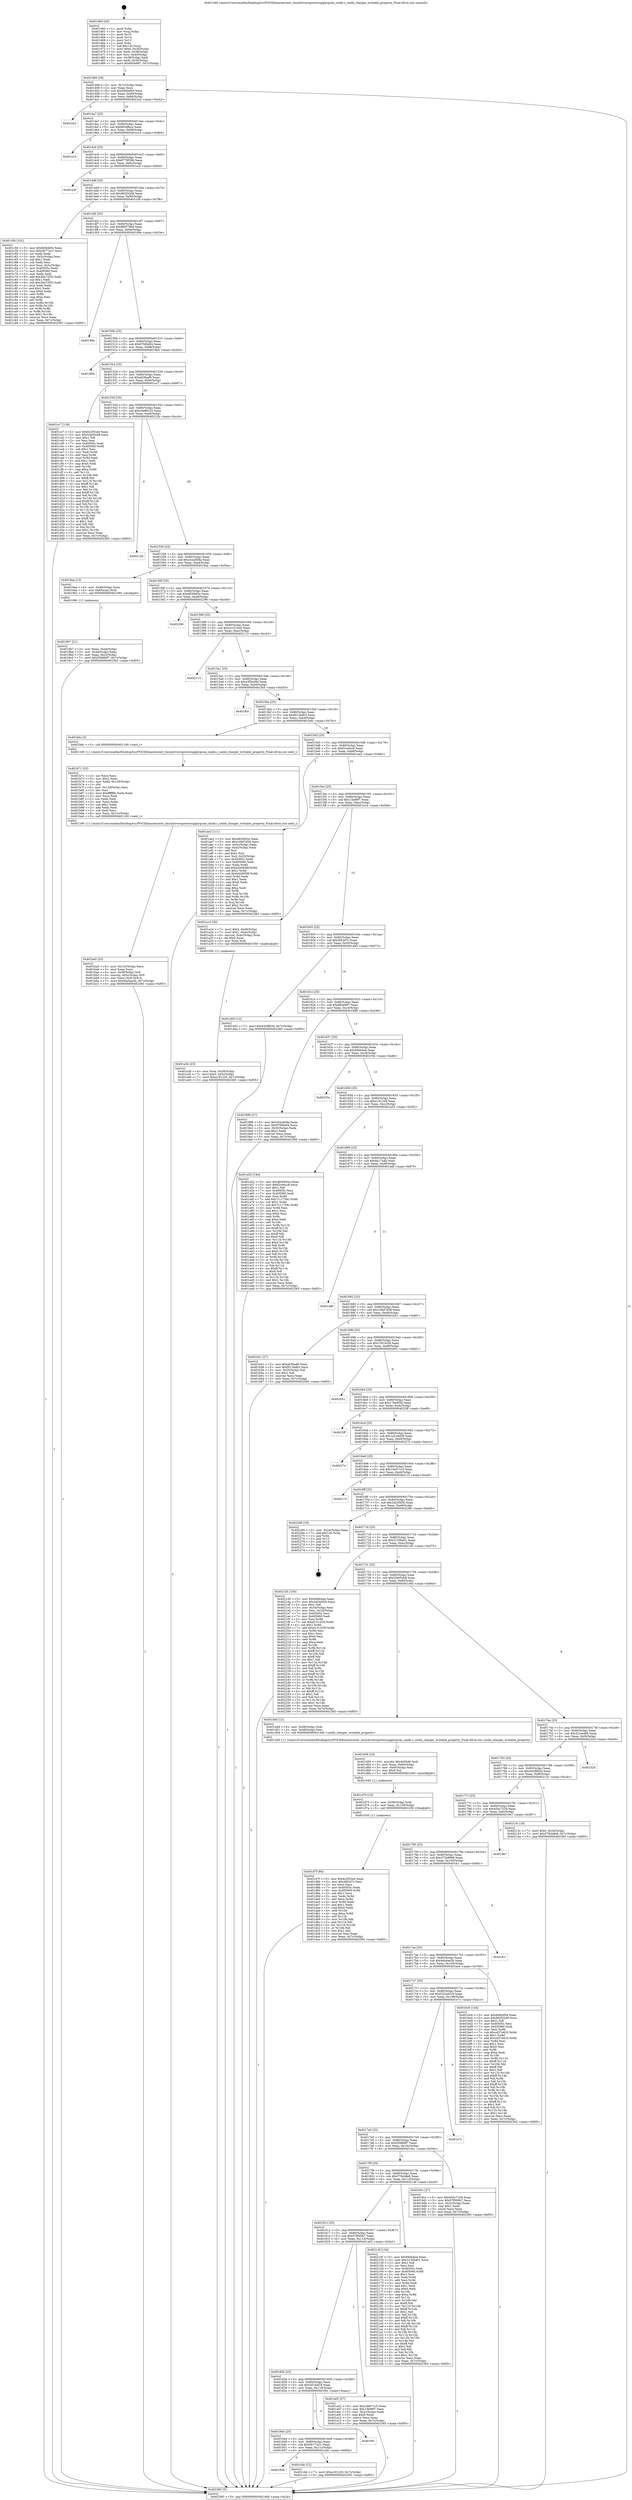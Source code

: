 digraph "0x401460" {
  label = "0x401460 (/mnt/c/Users/mathe/Desktop/tcc/POCII/binaries/extr_linuxdriverspowersupplyqcom_smbb.c_smbb_charger_writable_property_Final-ollvm.out::main(0))"
  labelloc = "t"
  node[shape=record]

  Entry [label="",width=0.3,height=0.3,shape=circle,fillcolor=black,style=filled]
  "0x40148d" [label="{
     0x40148d [26]\l
     | [instrs]\l
     &nbsp;&nbsp;0x40148d \<+3\>: mov -0x7c(%rbp),%eax\l
     &nbsp;&nbsp;0x401490 \<+2\>: mov %eax,%ecx\l
     &nbsp;&nbsp;0x401492 \<+6\>: sub $0x84fd4f04,%ecx\l
     &nbsp;&nbsp;0x401498 \<+3\>: mov %eax,-0x80(%rbp)\l
     &nbsp;&nbsp;0x40149b \<+6\>: mov %ecx,-0x84(%rbp)\l
     &nbsp;&nbsp;0x4014a1 \<+6\>: je 00000000004022a2 \<main+0xe42\>\l
  }"]
  "0x4022a2" [label="{
     0x4022a2\l
  }", style=dashed]
  "0x4014a7" [label="{
     0x4014a7 [25]\l
     | [instrs]\l
     &nbsp;&nbsp;0x4014a7 \<+5\>: jmp 00000000004014ac \<main+0x4c\>\l
     &nbsp;&nbsp;0x4014ac \<+3\>: mov -0x80(%rbp),%eax\l
     &nbsp;&nbsp;0x4014af \<+5\>: sub $0x865dfbca,%eax\l
     &nbsp;&nbsp;0x4014b4 \<+6\>: mov %eax,-0x88(%rbp)\l
     &nbsp;&nbsp;0x4014ba \<+6\>: je 0000000000401e14 \<main+0x9b4\>\l
  }"]
  Exit [label="",width=0.3,height=0.3,shape=circle,fillcolor=black,style=filled,peripheries=2]
  "0x401e14" [label="{
     0x401e14\l
  }", style=dashed]
  "0x4014c0" [label="{
     0x4014c0 [25]\l
     | [instrs]\l
     &nbsp;&nbsp;0x4014c0 \<+5\>: jmp 00000000004014c5 \<main+0x65\>\l
     &nbsp;&nbsp;0x4014c5 \<+3\>: mov -0x80(%rbp),%eax\l
     &nbsp;&nbsp;0x4014c8 \<+5\>: sub $0x8779f36b,%eax\l
     &nbsp;&nbsp;0x4014cd \<+6\>: mov %eax,-0x8c(%rbp)\l
     &nbsp;&nbsp;0x4014d3 \<+6\>: je 0000000000401e2f \<main+0x9cf\>\l
  }"]
  "0x401d7f" [label="{
     0x401d7f [84]\l
     | [instrs]\l
     &nbsp;&nbsp;0x401d7f \<+5\>: mov $0x6c2f53ed,%eax\l
     &nbsp;&nbsp;0x401d84 \<+5\>: mov $0x4f42d7c,%esi\l
     &nbsp;&nbsp;0x401d89 \<+2\>: xor %ecx,%ecx\l
     &nbsp;&nbsp;0x401d8b \<+7\>: mov 0x40505c,%edx\l
     &nbsp;&nbsp;0x401d92 \<+8\>: mov 0x405060,%r8d\l
     &nbsp;&nbsp;0x401d9a \<+3\>: sub $0x1,%ecx\l
     &nbsp;&nbsp;0x401d9d \<+3\>: mov %edx,%r9d\l
     &nbsp;&nbsp;0x401da0 \<+3\>: add %ecx,%r9d\l
     &nbsp;&nbsp;0x401da3 \<+4\>: imul %r9d,%edx\l
     &nbsp;&nbsp;0x401da7 \<+3\>: and $0x1,%edx\l
     &nbsp;&nbsp;0x401daa \<+3\>: cmp $0x0,%edx\l
     &nbsp;&nbsp;0x401dad \<+4\>: sete %r10b\l
     &nbsp;&nbsp;0x401db1 \<+4\>: cmp $0xa,%r8d\l
     &nbsp;&nbsp;0x401db5 \<+4\>: setl %r11b\l
     &nbsp;&nbsp;0x401db9 \<+3\>: mov %r10b,%bl\l
     &nbsp;&nbsp;0x401dbc \<+3\>: and %r11b,%bl\l
     &nbsp;&nbsp;0x401dbf \<+3\>: xor %r11b,%r10b\l
     &nbsp;&nbsp;0x401dc2 \<+3\>: or %r10b,%bl\l
     &nbsp;&nbsp;0x401dc5 \<+3\>: test $0x1,%bl\l
     &nbsp;&nbsp;0x401dc8 \<+3\>: cmovne %esi,%eax\l
     &nbsp;&nbsp;0x401dcb \<+3\>: mov %eax,-0x7c(%rbp)\l
     &nbsp;&nbsp;0x401dce \<+5\>: jmp 0000000000402365 \<main+0xf05\>\l
  }"]
  "0x401e2f" [label="{
     0x401e2f\l
  }", style=dashed]
  "0x4014d9" [label="{
     0x4014d9 [25]\l
     | [instrs]\l
     &nbsp;&nbsp;0x4014d9 \<+5\>: jmp 00000000004014de \<main+0x7e\>\l
     &nbsp;&nbsp;0x4014de \<+3\>: mov -0x80(%rbp),%eax\l
     &nbsp;&nbsp;0x4014e1 \<+5\>: sub $0x962f32d9,%eax\l
     &nbsp;&nbsp;0x4014e6 \<+6\>: mov %eax,-0x90(%rbp)\l
     &nbsp;&nbsp;0x4014ec \<+6\>: je 0000000000401c56 \<main+0x7f6\>\l
  }"]
  "0x401d70" [label="{
     0x401d70 [15]\l
     | [instrs]\l
     &nbsp;&nbsp;0x401d70 \<+4\>: mov -0x58(%rbp),%rdi\l
     &nbsp;&nbsp;0x401d74 \<+6\>: mov %eax,-0x130(%rbp)\l
     &nbsp;&nbsp;0x401d7a \<+5\>: call 0000000000401030 \<free@plt\>\l
     | [calls]\l
     &nbsp;&nbsp;0x401030 \{1\} (unknown)\l
  }"]
  "0x401c56" [label="{
     0x401c56 [101]\l
     | [instrs]\l
     &nbsp;&nbsp;0x401c56 \<+5\>: mov $0x84fd4f04,%eax\l
     &nbsp;&nbsp;0x401c5b \<+5\>: mov $0x5fc77a21,%ecx\l
     &nbsp;&nbsp;0x401c60 \<+2\>: xor %edx,%edx\l
     &nbsp;&nbsp;0x401c62 \<+3\>: mov -0x5c(%rbp),%esi\l
     &nbsp;&nbsp;0x401c65 \<+3\>: sub $0x1,%edx\l
     &nbsp;&nbsp;0x401c68 \<+2\>: sub %edx,%esi\l
     &nbsp;&nbsp;0x401c6a \<+3\>: mov %esi,-0x5c(%rbp)\l
     &nbsp;&nbsp;0x401c6d \<+7\>: mov 0x40505c,%edx\l
     &nbsp;&nbsp;0x401c74 \<+7\>: mov 0x405060,%esi\l
     &nbsp;&nbsp;0x401c7b \<+2\>: mov %edx,%edi\l
     &nbsp;&nbsp;0x401c7d \<+6\>: add $0x30a72f32,%edi\l
     &nbsp;&nbsp;0x401c83 \<+3\>: sub $0x1,%edi\l
     &nbsp;&nbsp;0x401c86 \<+6\>: sub $0x30a72f32,%edi\l
     &nbsp;&nbsp;0x401c8c \<+3\>: imul %edi,%edx\l
     &nbsp;&nbsp;0x401c8f \<+3\>: and $0x1,%edx\l
     &nbsp;&nbsp;0x401c92 \<+3\>: cmp $0x0,%edx\l
     &nbsp;&nbsp;0x401c95 \<+4\>: sete %r8b\l
     &nbsp;&nbsp;0x401c99 \<+3\>: cmp $0xa,%esi\l
     &nbsp;&nbsp;0x401c9c \<+4\>: setl %r9b\l
     &nbsp;&nbsp;0x401ca0 \<+3\>: mov %r8b,%r10b\l
     &nbsp;&nbsp;0x401ca3 \<+3\>: and %r9b,%r10b\l
     &nbsp;&nbsp;0x401ca6 \<+3\>: xor %r9b,%r8b\l
     &nbsp;&nbsp;0x401ca9 \<+3\>: or %r8b,%r10b\l
     &nbsp;&nbsp;0x401cac \<+4\>: test $0x1,%r10b\l
     &nbsp;&nbsp;0x401cb0 \<+3\>: cmovne %ecx,%eax\l
     &nbsp;&nbsp;0x401cb3 \<+3\>: mov %eax,-0x7c(%rbp)\l
     &nbsp;&nbsp;0x401cb6 \<+5\>: jmp 0000000000402365 \<main+0xf05\>\l
  }"]
  "0x4014f2" [label="{
     0x4014f2 [25]\l
     | [instrs]\l
     &nbsp;&nbsp;0x4014f2 \<+5\>: jmp 00000000004014f7 \<main+0x97\>\l
     &nbsp;&nbsp;0x4014f7 \<+3\>: mov -0x80(%rbp),%eax\l
     &nbsp;&nbsp;0x4014fa \<+5\>: sub $0x96f3796d,%eax\l
     &nbsp;&nbsp;0x4014ff \<+6\>: mov %eax,-0x94(%rbp)\l
     &nbsp;&nbsp;0x401505 \<+6\>: je 000000000040199e \<main+0x53e\>\l
  }"]
  "0x401d59" [label="{
     0x401d59 [23]\l
     | [instrs]\l
     &nbsp;&nbsp;0x401d59 \<+10\>: movabs $0x4030d6,%rdi\l
     &nbsp;&nbsp;0x401d63 \<+3\>: mov %eax,-0x60(%rbp)\l
     &nbsp;&nbsp;0x401d66 \<+3\>: mov -0x60(%rbp),%esi\l
     &nbsp;&nbsp;0x401d69 \<+2\>: mov $0x0,%al\l
     &nbsp;&nbsp;0x401d6b \<+5\>: call 0000000000401040 \<printf@plt\>\l
     | [calls]\l
     &nbsp;&nbsp;0x401040 \{1\} (unknown)\l
  }"]
  "0x40199e" [label="{
     0x40199e\l
  }", style=dashed]
  "0x40150b" [label="{
     0x40150b [25]\l
     | [instrs]\l
     &nbsp;&nbsp;0x40150b \<+5\>: jmp 0000000000401510 \<main+0xb0\>\l
     &nbsp;&nbsp;0x401510 \<+3\>: mov -0x80(%rbp),%eax\l
     &nbsp;&nbsp;0x401513 \<+5\>: sub $0x97fd6d04,%eax\l
     &nbsp;&nbsp;0x401518 \<+6\>: mov %eax,-0x98(%rbp)\l
     &nbsp;&nbsp;0x40151e \<+6\>: je 00000000004018b4 \<main+0x454\>\l
  }"]
  "0x40185d" [label="{
     0x40185d\l
  }", style=dashed]
  "0x4018b4" [label="{
     0x4018b4\l
  }", style=dashed]
  "0x401524" [label="{
     0x401524 [25]\l
     | [instrs]\l
     &nbsp;&nbsp;0x401524 \<+5\>: jmp 0000000000401529 \<main+0xc9\>\l
     &nbsp;&nbsp;0x401529 \<+3\>: mov -0x80(%rbp),%eax\l
     &nbsp;&nbsp;0x40152c \<+5\>: sub $0xa63faaf9,%eax\l
     &nbsp;&nbsp;0x401531 \<+6\>: mov %eax,-0x9c(%rbp)\l
     &nbsp;&nbsp;0x401537 \<+6\>: je 0000000000401cc7 \<main+0x867\>\l
  }"]
  "0x401cbb" [label="{
     0x401cbb [12]\l
     | [instrs]\l
     &nbsp;&nbsp;0x401cbb \<+7\>: movl $0xa191229,-0x7c(%rbp)\l
     &nbsp;&nbsp;0x401cc2 \<+5\>: jmp 0000000000402365 \<main+0xf05\>\l
  }"]
  "0x401cc7" [label="{
     0x401cc7 [134]\l
     | [instrs]\l
     &nbsp;&nbsp;0x401cc7 \<+5\>: mov $0x6c2f53ed,%eax\l
     &nbsp;&nbsp;0x401ccc \<+5\>: mov $0x33e05cb8,%ecx\l
     &nbsp;&nbsp;0x401cd1 \<+2\>: mov $0x1,%dl\l
     &nbsp;&nbsp;0x401cd3 \<+2\>: xor %esi,%esi\l
     &nbsp;&nbsp;0x401cd5 \<+7\>: mov 0x40505c,%edi\l
     &nbsp;&nbsp;0x401cdc \<+8\>: mov 0x405060,%r8d\l
     &nbsp;&nbsp;0x401ce4 \<+3\>: sub $0x1,%esi\l
     &nbsp;&nbsp;0x401ce7 \<+3\>: mov %edi,%r9d\l
     &nbsp;&nbsp;0x401cea \<+3\>: add %esi,%r9d\l
     &nbsp;&nbsp;0x401ced \<+4\>: imul %r9d,%edi\l
     &nbsp;&nbsp;0x401cf1 \<+3\>: and $0x1,%edi\l
     &nbsp;&nbsp;0x401cf4 \<+3\>: cmp $0x0,%edi\l
     &nbsp;&nbsp;0x401cf7 \<+4\>: sete %r10b\l
     &nbsp;&nbsp;0x401cfb \<+4\>: cmp $0xa,%r8d\l
     &nbsp;&nbsp;0x401cff \<+4\>: setl %r11b\l
     &nbsp;&nbsp;0x401d03 \<+3\>: mov %r10b,%bl\l
     &nbsp;&nbsp;0x401d06 \<+3\>: xor $0xff,%bl\l
     &nbsp;&nbsp;0x401d09 \<+3\>: mov %r11b,%r14b\l
     &nbsp;&nbsp;0x401d0c \<+4\>: xor $0xff,%r14b\l
     &nbsp;&nbsp;0x401d10 \<+3\>: xor $0x1,%dl\l
     &nbsp;&nbsp;0x401d13 \<+3\>: mov %bl,%r15b\l
     &nbsp;&nbsp;0x401d16 \<+4\>: and $0xff,%r15b\l
     &nbsp;&nbsp;0x401d1a \<+3\>: and %dl,%r10b\l
     &nbsp;&nbsp;0x401d1d \<+3\>: mov %r14b,%r12b\l
     &nbsp;&nbsp;0x401d20 \<+4\>: and $0xff,%r12b\l
     &nbsp;&nbsp;0x401d24 \<+3\>: and %dl,%r11b\l
     &nbsp;&nbsp;0x401d27 \<+3\>: or %r10b,%r15b\l
     &nbsp;&nbsp;0x401d2a \<+3\>: or %r11b,%r12b\l
     &nbsp;&nbsp;0x401d2d \<+3\>: xor %r12b,%r15b\l
     &nbsp;&nbsp;0x401d30 \<+3\>: or %r14b,%bl\l
     &nbsp;&nbsp;0x401d33 \<+3\>: xor $0xff,%bl\l
     &nbsp;&nbsp;0x401d36 \<+3\>: or $0x1,%dl\l
     &nbsp;&nbsp;0x401d39 \<+2\>: and %dl,%bl\l
     &nbsp;&nbsp;0x401d3b \<+3\>: or %bl,%r15b\l
     &nbsp;&nbsp;0x401d3e \<+4\>: test $0x1,%r15b\l
     &nbsp;&nbsp;0x401d42 \<+3\>: cmovne %ecx,%eax\l
     &nbsp;&nbsp;0x401d45 \<+3\>: mov %eax,-0x7c(%rbp)\l
     &nbsp;&nbsp;0x401d48 \<+5\>: jmp 0000000000402365 \<main+0xf05\>\l
  }"]
  "0x40153d" [label="{
     0x40153d [25]\l
     | [instrs]\l
     &nbsp;&nbsp;0x40153d \<+5\>: jmp 0000000000401542 \<main+0xe2\>\l
     &nbsp;&nbsp;0x401542 \<+3\>: mov -0x80(%rbp),%eax\l
     &nbsp;&nbsp;0x401545 \<+5\>: sub $0xc0a89c25,%eax\l
     &nbsp;&nbsp;0x40154a \<+6\>: mov %eax,-0xa0(%rbp)\l
     &nbsp;&nbsp;0x401550 \<+6\>: je 000000000040212b \<main+0xccb\>\l
  }"]
  "0x401844" [label="{
     0x401844 [25]\l
     | [instrs]\l
     &nbsp;&nbsp;0x401844 \<+5\>: jmp 0000000000401849 \<main+0x3e9\>\l
     &nbsp;&nbsp;0x401849 \<+3\>: mov -0x80(%rbp),%eax\l
     &nbsp;&nbsp;0x40184c \<+5\>: sub $0x5fc77a21,%eax\l
     &nbsp;&nbsp;0x401851 \<+6\>: mov %eax,-0x11c(%rbp)\l
     &nbsp;&nbsp;0x401857 \<+6\>: je 0000000000401cbb \<main+0x85b\>\l
  }"]
  "0x40212b" [label="{
     0x40212b\l
  }", style=dashed]
  "0x401556" [label="{
     0x401556 [25]\l
     | [instrs]\l
     &nbsp;&nbsp;0x401556 \<+5\>: jmp 000000000040155b \<main+0xfb\>\l
     &nbsp;&nbsp;0x40155b \<+3\>: mov -0x80(%rbp),%eax\l
     &nbsp;&nbsp;0x40155e \<+5\>: sub $0xc62a858a,%eax\l
     &nbsp;&nbsp;0x401563 \<+6\>: mov %eax,-0xa4(%rbp)\l
     &nbsp;&nbsp;0x401569 \<+6\>: je 00000000004019aa \<main+0x54a\>\l
  }"]
  "0x401f0c" [label="{
     0x401f0c\l
  }", style=dashed]
  "0x4019aa" [label="{
     0x4019aa [13]\l
     | [instrs]\l
     &nbsp;&nbsp;0x4019aa \<+4\>: mov -0x40(%rbp),%rax\l
     &nbsp;&nbsp;0x4019ae \<+4\>: mov 0x8(%rax),%rdi\l
     &nbsp;&nbsp;0x4019b2 \<+5\>: call 0000000000401060 \<atoi@plt\>\l
     | [calls]\l
     &nbsp;&nbsp;0x401060 \{1\} (unknown)\l
  }"]
  "0x40156f" [label="{
     0x40156f [25]\l
     | [instrs]\l
     &nbsp;&nbsp;0x40156f \<+5\>: jmp 0000000000401574 \<main+0x114\>\l
     &nbsp;&nbsp;0x401574 \<+3\>: mov -0x80(%rbp),%eax\l
     &nbsp;&nbsp;0x401577 \<+5\>: sub $0xd83f492e,%eax\l
     &nbsp;&nbsp;0x40157c \<+6\>: mov %eax,-0xa8(%rbp)\l
     &nbsp;&nbsp;0x401582 \<+6\>: je 0000000000402296 \<main+0xe36\>\l
  }"]
  "0x401ba5" [label="{
     0x401ba5 [33]\l
     | [instrs]\l
     &nbsp;&nbsp;0x401ba5 \<+6\>: mov -0x12c(%rbp),%ecx\l
     &nbsp;&nbsp;0x401bab \<+3\>: imul %eax,%ecx\l
     &nbsp;&nbsp;0x401bae \<+4\>: mov -0x58(%rbp),%r8\l
     &nbsp;&nbsp;0x401bb2 \<+4\>: movslq -0x5c(%rbp),%r9\l
     &nbsp;&nbsp;0x401bb6 \<+4\>: mov %ecx,(%r8,%r9,4)\l
     &nbsp;&nbsp;0x401bba \<+7\>: movl $0x4da4ae3b,-0x7c(%rbp)\l
     &nbsp;&nbsp;0x401bc1 \<+5\>: jmp 0000000000402365 \<main+0xf05\>\l
  }"]
  "0x402296" [label="{
     0x402296\l
  }", style=dashed]
  "0x401588" [label="{
     0x401588 [25]\l
     | [instrs]\l
     &nbsp;&nbsp;0x401588 \<+5\>: jmp 000000000040158d \<main+0x12d\>\l
     &nbsp;&nbsp;0x40158d \<+3\>: mov -0x80(%rbp),%eax\l
     &nbsp;&nbsp;0x401590 \<+5\>: sub $0xe1c315e4,%eax\l
     &nbsp;&nbsp;0x401595 \<+6\>: mov %eax,-0xac(%rbp)\l
     &nbsp;&nbsp;0x40159b \<+6\>: je 0000000000402113 \<main+0xcb3\>\l
  }"]
  "0x401b71" [label="{
     0x401b71 [52]\l
     | [instrs]\l
     &nbsp;&nbsp;0x401b71 \<+2\>: xor %ecx,%ecx\l
     &nbsp;&nbsp;0x401b73 \<+5\>: mov $0x2,%edx\l
     &nbsp;&nbsp;0x401b78 \<+6\>: mov %edx,-0x128(%rbp)\l
     &nbsp;&nbsp;0x401b7e \<+1\>: cltd\l
     &nbsp;&nbsp;0x401b7f \<+6\>: mov -0x128(%rbp),%esi\l
     &nbsp;&nbsp;0x401b85 \<+2\>: idiv %esi\l
     &nbsp;&nbsp;0x401b87 \<+6\>: imul $0xfffffffe,%edx,%edx\l
     &nbsp;&nbsp;0x401b8d \<+2\>: mov %ecx,%edi\l
     &nbsp;&nbsp;0x401b8f \<+2\>: sub %edx,%edi\l
     &nbsp;&nbsp;0x401b91 \<+2\>: mov %ecx,%edx\l
     &nbsp;&nbsp;0x401b93 \<+3\>: sub $0x1,%edx\l
     &nbsp;&nbsp;0x401b96 \<+2\>: add %edx,%edi\l
     &nbsp;&nbsp;0x401b98 \<+2\>: sub %edi,%ecx\l
     &nbsp;&nbsp;0x401b9a \<+6\>: mov %ecx,-0x12c(%rbp)\l
     &nbsp;&nbsp;0x401ba0 \<+5\>: call 0000000000401160 \<next_i\>\l
     | [calls]\l
     &nbsp;&nbsp;0x401160 \{1\} (/mnt/c/Users/mathe/Desktop/tcc/POCII/binaries/extr_linuxdriverspowersupplyqcom_smbb.c_smbb_charger_writable_property_Final-ollvm.out::next_i)\l
  }"]
  "0x402113" [label="{
     0x402113\l
  }", style=dashed]
  "0x4015a1" [label="{
     0x4015a1 [25]\l
     | [instrs]\l
     &nbsp;&nbsp;0x4015a1 \<+5\>: jmp 00000000004015a6 \<main+0x146\>\l
     &nbsp;&nbsp;0x4015a6 \<+3\>: mov -0x80(%rbp),%eax\l
     &nbsp;&nbsp;0x4015a9 \<+5\>: sub $0xe3f3a28d,%eax\l
     &nbsp;&nbsp;0x4015ae \<+6\>: mov %eax,-0xb0(%rbp)\l
     &nbsp;&nbsp;0x4015b4 \<+6\>: je 0000000000401fb5 \<main+0xb55\>\l
  }"]
  "0x401a3b" [label="{
     0x401a3b [23]\l
     | [instrs]\l
     &nbsp;&nbsp;0x401a3b \<+4\>: mov %rax,-0x58(%rbp)\l
     &nbsp;&nbsp;0x401a3f \<+7\>: movl $0x0,-0x5c(%rbp)\l
     &nbsp;&nbsp;0x401a46 \<+7\>: movl $0xa191229,-0x7c(%rbp)\l
     &nbsp;&nbsp;0x401a4d \<+5\>: jmp 0000000000402365 \<main+0xf05\>\l
  }"]
  "0x401fb5" [label="{
     0x401fb5\l
  }", style=dashed]
  "0x4015ba" [label="{
     0x4015ba [25]\l
     | [instrs]\l
     &nbsp;&nbsp;0x4015ba \<+5\>: jmp 00000000004015bf \<main+0x15f\>\l
     &nbsp;&nbsp;0x4015bf \<+3\>: mov -0x80(%rbp),%eax\l
     &nbsp;&nbsp;0x4015c2 \<+5\>: sub $0xf013edb3,%eax\l
     &nbsp;&nbsp;0x4015c7 \<+6\>: mov %eax,-0xb4(%rbp)\l
     &nbsp;&nbsp;0x4015cd \<+6\>: je 0000000000401b6c \<main+0x70c\>\l
  }"]
  "0x40182b" [label="{
     0x40182b [25]\l
     | [instrs]\l
     &nbsp;&nbsp;0x40182b \<+5\>: jmp 0000000000401830 \<main+0x3d0\>\l
     &nbsp;&nbsp;0x401830 \<+3\>: mov -0x80(%rbp),%eax\l
     &nbsp;&nbsp;0x401833 \<+5\>: sub $0x5d7daf18,%eax\l
     &nbsp;&nbsp;0x401838 \<+6\>: mov %eax,-0x118(%rbp)\l
     &nbsp;&nbsp;0x40183e \<+6\>: je 0000000000401f0c \<main+0xaac\>\l
  }"]
  "0x401b6c" [label="{
     0x401b6c [5]\l
     | [instrs]\l
     &nbsp;&nbsp;0x401b6c \<+5\>: call 0000000000401160 \<next_i\>\l
     | [calls]\l
     &nbsp;&nbsp;0x401160 \{1\} (/mnt/c/Users/mathe/Desktop/tcc/POCII/binaries/extr_linuxdriverspowersupplyqcom_smbb.c_smbb_charger_writable_property_Final-ollvm.out::next_i)\l
  }"]
  "0x4015d3" [label="{
     0x4015d3 [25]\l
     | [instrs]\l
     &nbsp;&nbsp;0x4015d3 \<+5\>: jmp 00000000004015d8 \<main+0x178\>\l
     &nbsp;&nbsp;0x4015d8 \<+3\>: mov -0x80(%rbp),%eax\l
     &nbsp;&nbsp;0x4015db \<+5\>: sub $0xf2ce6cc8,%eax\l
     &nbsp;&nbsp;0x4015e0 \<+6\>: mov %eax,-0xb8(%rbp)\l
     &nbsp;&nbsp;0x4015e6 \<+6\>: je 0000000000401ae2 \<main+0x682\>\l
  }"]
  "0x401a02" [label="{
     0x401a02 [27]\l
     | [instrs]\l
     &nbsp;&nbsp;0x401a02 \<+5\>: mov $0x1de071c5,%eax\l
     &nbsp;&nbsp;0x401a07 \<+5\>: mov $0x13b89f7,%ecx\l
     &nbsp;&nbsp;0x401a0c \<+3\>: mov -0x2c(%rbp),%edx\l
     &nbsp;&nbsp;0x401a0f \<+3\>: cmp $0x0,%edx\l
     &nbsp;&nbsp;0x401a12 \<+3\>: cmove %ecx,%eax\l
     &nbsp;&nbsp;0x401a15 \<+3\>: mov %eax,-0x7c(%rbp)\l
     &nbsp;&nbsp;0x401a18 \<+5\>: jmp 0000000000402365 \<main+0xf05\>\l
  }"]
  "0x401ae2" [label="{
     0x401ae2 [111]\l
     | [instrs]\l
     &nbsp;&nbsp;0x401ae2 \<+5\>: mov $0xd83f492e,%eax\l
     &nbsp;&nbsp;0x401ae7 \<+5\>: mov $0x108d7d58,%ecx\l
     &nbsp;&nbsp;0x401aec \<+3\>: mov -0x5c(%rbp),%edx\l
     &nbsp;&nbsp;0x401aef \<+3\>: cmp -0x4c(%rbp),%edx\l
     &nbsp;&nbsp;0x401af2 \<+4\>: setl %sil\l
     &nbsp;&nbsp;0x401af6 \<+4\>: and $0x1,%sil\l
     &nbsp;&nbsp;0x401afa \<+4\>: mov %sil,-0x25(%rbp)\l
     &nbsp;&nbsp;0x401afe \<+7\>: mov 0x40505c,%edx\l
     &nbsp;&nbsp;0x401b05 \<+7\>: mov 0x405060,%edi\l
     &nbsp;&nbsp;0x401b0c \<+3\>: mov %edx,%r8d\l
     &nbsp;&nbsp;0x401b0f \<+7\>: add $0xb426858f,%r8d\l
     &nbsp;&nbsp;0x401b16 \<+4\>: sub $0x1,%r8d\l
     &nbsp;&nbsp;0x401b1a \<+7\>: sub $0xb426858f,%r8d\l
     &nbsp;&nbsp;0x401b21 \<+4\>: imul %r8d,%edx\l
     &nbsp;&nbsp;0x401b25 \<+3\>: and $0x1,%edx\l
     &nbsp;&nbsp;0x401b28 \<+3\>: cmp $0x0,%edx\l
     &nbsp;&nbsp;0x401b2b \<+4\>: sete %sil\l
     &nbsp;&nbsp;0x401b2f \<+3\>: cmp $0xa,%edi\l
     &nbsp;&nbsp;0x401b32 \<+4\>: setl %r9b\l
     &nbsp;&nbsp;0x401b36 \<+3\>: mov %sil,%r10b\l
     &nbsp;&nbsp;0x401b39 \<+3\>: and %r9b,%r10b\l
     &nbsp;&nbsp;0x401b3c \<+3\>: xor %r9b,%sil\l
     &nbsp;&nbsp;0x401b3f \<+3\>: or %sil,%r10b\l
     &nbsp;&nbsp;0x401b42 \<+4\>: test $0x1,%r10b\l
     &nbsp;&nbsp;0x401b46 \<+3\>: cmovne %ecx,%eax\l
     &nbsp;&nbsp;0x401b49 \<+3\>: mov %eax,-0x7c(%rbp)\l
     &nbsp;&nbsp;0x401b4c \<+5\>: jmp 0000000000402365 \<main+0xf05\>\l
  }"]
  "0x4015ec" [label="{
     0x4015ec [25]\l
     | [instrs]\l
     &nbsp;&nbsp;0x4015ec \<+5\>: jmp 00000000004015f1 \<main+0x191\>\l
     &nbsp;&nbsp;0x4015f1 \<+3\>: mov -0x80(%rbp),%eax\l
     &nbsp;&nbsp;0x4015f4 \<+5\>: sub $0x13b89f7,%eax\l
     &nbsp;&nbsp;0x4015f9 \<+6\>: mov %eax,-0xbc(%rbp)\l
     &nbsp;&nbsp;0x4015ff \<+6\>: je 0000000000401a1d \<main+0x5bd\>\l
  }"]
  "0x401812" [label="{
     0x401812 [25]\l
     | [instrs]\l
     &nbsp;&nbsp;0x401812 \<+5\>: jmp 0000000000401817 \<main+0x3b7\>\l
     &nbsp;&nbsp;0x401817 \<+3\>: mov -0x80(%rbp),%eax\l
     &nbsp;&nbsp;0x40181a \<+5\>: sub $0x57f000b7,%eax\l
     &nbsp;&nbsp;0x40181f \<+6\>: mov %eax,-0x114(%rbp)\l
     &nbsp;&nbsp;0x401825 \<+6\>: je 0000000000401a02 \<main+0x5a2\>\l
  }"]
  "0x401a1d" [label="{
     0x401a1d [30]\l
     | [instrs]\l
     &nbsp;&nbsp;0x401a1d \<+7\>: movl $0x0,-0x48(%rbp)\l
     &nbsp;&nbsp;0x401a24 \<+7\>: movl $0x1,-0x4c(%rbp)\l
     &nbsp;&nbsp;0x401a2b \<+4\>: movslq -0x4c(%rbp),%rax\l
     &nbsp;&nbsp;0x401a2f \<+4\>: shl $0x2,%rax\l
     &nbsp;&nbsp;0x401a33 \<+3\>: mov %rax,%rdi\l
     &nbsp;&nbsp;0x401a36 \<+5\>: call 0000000000401050 \<malloc@plt\>\l
     | [calls]\l
     &nbsp;&nbsp;0x401050 \{1\} (unknown)\l
  }"]
  "0x401605" [label="{
     0x401605 [25]\l
     | [instrs]\l
     &nbsp;&nbsp;0x401605 \<+5\>: jmp 000000000040160a \<main+0x1aa\>\l
     &nbsp;&nbsp;0x40160a \<+3\>: mov -0x80(%rbp),%eax\l
     &nbsp;&nbsp;0x40160d \<+5\>: sub $0x4f42d7c,%eax\l
     &nbsp;&nbsp;0x401612 \<+6\>: mov %eax,-0xc0(%rbp)\l
     &nbsp;&nbsp;0x401618 \<+6\>: je 0000000000401dd3 \<main+0x973\>\l
  }"]
  "0x40214f" [label="{
     0x40214f [134]\l
     | [instrs]\l
     &nbsp;&nbsp;0x40214f \<+5\>: mov $0x94bb4a4,%eax\l
     &nbsp;&nbsp;0x402154 \<+5\>: mov $0x31306a01,%ecx\l
     &nbsp;&nbsp;0x402159 \<+2\>: mov $0x1,%dl\l
     &nbsp;&nbsp;0x40215b \<+2\>: xor %esi,%esi\l
     &nbsp;&nbsp;0x40215d \<+7\>: mov 0x40505c,%edi\l
     &nbsp;&nbsp;0x402164 \<+8\>: mov 0x405060,%r8d\l
     &nbsp;&nbsp;0x40216c \<+3\>: sub $0x1,%esi\l
     &nbsp;&nbsp;0x40216f \<+3\>: mov %edi,%r9d\l
     &nbsp;&nbsp;0x402172 \<+3\>: add %esi,%r9d\l
     &nbsp;&nbsp;0x402175 \<+4\>: imul %r9d,%edi\l
     &nbsp;&nbsp;0x402179 \<+3\>: and $0x1,%edi\l
     &nbsp;&nbsp;0x40217c \<+3\>: cmp $0x0,%edi\l
     &nbsp;&nbsp;0x40217f \<+4\>: sete %r10b\l
     &nbsp;&nbsp;0x402183 \<+4\>: cmp $0xa,%r8d\l
     &nbsp;&nbsp;0x402187 \<+4\>: setl %r11b\l
     &nbsp;&nbsp;0x40218b \<+3\>: mov %r10b,%bl\l
     &nbsp;&nbsp;0x40218e \<+3\>: xor $0xff,%bl\l
     &nbsp;&nbsp;0x402191 \<+3\>: mov %r11b,%r14b\l
     &nbsp;&nbsp;0x402194 \<+4\>: xor $0xff,%r14b\l
     &nbsp;&nbsp;0x402198 \<+3\>: xor $0x1,%dl\l
     &nbsp;&nbsp;0x40219b \<+3\>: mov %bl,%r15b\l
     &nbsp;&nbsp;0x40219e \<+4\>: and $0xff,%r15b\l
     &nbsp;&nbsp;0x4021a2 \<+3\>: and %dl,%r10b\l
     &nbsp;&nbsp;0x4021a5 \<+3\>: mov %r14b,%r12b\l
     &nbsp;&nbsp;0x4021a8 \<+4\>: and $0xff,%r12b\l
     &nbsp;&nbsp;0x4021ac \<+3\>: and %dl,%r11b\l
     &nbsp;&nbsp;0x4021af \<+3\>: or %r10b,%r15b\l
     &nbsp;&nbsp;0x4021b2 \<+3\>: or %r11b,%r12b\l
     &nbsp;&nbsp;0x4021b5 \<+3\>: xor %r12b,%r15b\l
     &nbsp;&nbsp;0x4021b8 \<+3\>: or %r14b,%bl\l
     &nbsp;&nbsp;0x4021bb \<+3\>: xor $0xff,%bl\l
     &nbsp;&nbsp;0x4021be \<+3\>: or $0x1,%dl\l
     &nbsp;&nbsp;0x4021c1 \<+2\>: and %dl,%bl\l
     &nbsp;&nbsp;0x4021c3 \<+3\>: or %bl,%r15b\l
     &nbsp;&nbsp;0x4021c6 \<+4\>: test $0x1,%r15b\l
     &nbsp;&nbsp;0x4021ca \<+3\>: cmovne %ecx,%eax\l
     &nbsp;&nbsp;0x4021cd \<+3\>: mov %eax,-0x7c(%rbp)\l
     &nbsp;&nbsp;0x4021d0 \<+5\>: jmp 0000000000402365 \<main+0xf05\>\l
  }"]
  "0x401dd3" [label="{
     0x401dd3 [12]\l
     | [instrs]\l
     &nbsp;&nbsp;0x401dd3 \<+7\>: movl $0x442f863d,-0x7c(%rbp)\l
     &nbsp;&nbsp;0x401dda \<+5\>: jmp 0000000000402365 \<main+0xf05\>\l
  }"]
  "0x40161e" [label="{
     0x40161e [25]\l
     | [instrs]\l
     &nbsp;&nbsp;0x40161e \<+5\>: jmp 0000000000401623 \<main+0x1c3\>\l
     &nbsp;&nbsp;0x401623 \<+3\>: mov -0x80(%rbp),%eax\l
     &nbsp;&nbsp;0x401626 \<+5\>: sub $0x683e897,%eax\l
     &nbsp;&nbsp;0x40162b \<+6\>: mov %eax,-0xc4(%rbp)\l
     &nbsp;&nbsp;0x401631 \<+6\>: je 0000000000401899 \<main+0x439\>\l
  }"]
  "0x4017f9" [label="{
     0x4017f9 [25]\l
     | [instrs]\l
     &nbsp;&nbsp;0x4017f9 \<+5\>: jmp 00000000004017fe \<main+0x39e\>\l
     &nbsp;&nbsp;0x4017fe \<+3\>: mov -0x80(%rbp),%eax\l
     &nbsp;&nbsp;0x401801 \<+5\>: sub $0x579cb8e8,%eax\l
     &nbsp;&nbsp;0x401806 \<+6\>: mov %eax,-0x110(%rbp)\l
     &nbsp;&nbsp;0x40180c \<+6\>: je 000000000040214f \<main+0xcef\>\l
  }"]
  "0x401899" [label="{
     0x401899 [27]\l
     | [instrs]\l
     &nbsp;&nbsp;0x401899 \<+5\>: mov $0xc62a858a,%eax\l
     &nbsp;&nbsp;0x40189e \<+5\>: mov $0x97fd6d04,%ecx\l
     &nbsp;&nbsp;0x4018a3 \<+3\>: mov -0x30(%rbp),%edx\l
     &nbsp;&nbsp;0x4018a6 \<+3\>: cmp $0x2,%edx\l
     &nbsp;&nbsp;0x4018a9 \<+3\>: cmovne %ecx,%eax\l
     &nbsp;&nbsp;0x4018ac \<+3\>: mov %eax,-0x7c(%rbp)\l
     &nbsp;&nbsp;0x4018af \<+5\>: jmp 0000000000402365 \<main+0xf05\>\l
  }"]
  "0x401637" [label="{
     0x401637 [25]\l
     | [instrs]\l
     &nbsp;&nbsp;0x401637 \<+5\>: jmp 000000000040163c \<main+0x1dc\>\l
     &nbsp;&nbsp;0x40163c \<+3\>: mov -0x80(%rbp),%eax\l
     &nbsp;&nbsp;0x40163f \<+5\>: sub $0x94bb4a4,%eax\l
     &nbsp;&nbsp;0x401644 \<+6\>: mov %eax,-0xc8(%rbp)\l
     &nbsp;&nbsp;0x40164a \<+6\>: je 000000000040235e \<main+0xefe\>\l
  }"]
  "0x402365" [label="{
     0x402365 [5]\l
     | [instrs]\l
     &nbsp;&nbsp;0x402365 \<+5\>: jmp 000000000040148d \<main+0x2d\>\l
  }"]
  "0x401460" [label="{
     0x401460 [45]\l
     | [instrs]\l
     &nbsp;&nbsp;0x401460 \<+1\>: push %rbp\l
     &nbsp;&nbsp;0x401461 \<+3\>: mov %rsp,%rbp\l
     &nbsp;&nbsp;0x401464 \<+2\>: push %r15\l
     &nbsp;&nbsp;0x401466 \<+2\>: push %r14\l
     &nbsp;&nbsp;0x401468 \<+2\>: push %r12\l
     &nbsp;&nbsp;0x40146a \<+1\>: push %rbx\l
     &nbsp;&nbsp;0x40146b \<+7\>: sub $0x120,%rsp\l
     &nbsp;&nbsp;0x401472 \<+7\>: movl $0x0,-0x34(%rbp)\l
     &nbsp;&nbsp;0x401479 \<+3\>: mov %edi,-0x38(%rbp)\l
     &nbsp;&nbsp;0x40147c \<+4\>: mov %rsi,-0x40(%rbp)\l
     &nbsp;&nbsp;0x401480 \<+3\>: mov -0x38(%rbp),%edi\l
     &nbsp;&nbsp;0x401483 \<+3\>: mov %edi,-0x30(%rbp)\l
     &nbsp;&nbsp;0x401486 \<+7\>: movl $0x683e897,-0x7c(%rbp)\l
  }"]
  "0x4019b7" [label="{
     0x4019b7 [21]\l
     | [instrs]\l
     &nbsp;&nbsp;0x4019b7 \<+3\>: mov %eax,-0x44(%rbp)\l
     &nbsp;&nbsp;0x4019ba \<+3\>: mov -0x44(%rbp),%eax\l
     &nbsp;&nbsp;0x4019bd \<+3\>: mov %eax,-0x2c(%rbp)\l
     &nbsp;&nbsp;0x4019c0 \<+7\>: movl $0x5566fdf7,-0x7c(%rbp)\l
     &nbsp;&nbsp;0x4019c7 \<+5\>: jmp 0000000000402365 \<main+0xf05\>\l
  }"]
  "0x4019cc" [label="{
     0x4019cc [27]\l
     | [instrs]\l
     &nbsp;&nbsp;0x4019cc \<+5\>: mov $0x450c7229,%eax\l
     &nbsp;&nbsp;0x4019d1 \<+5\>: mov $0x57f000b7,%ecx\l
     &nbsp;&nbsp;0x4019d6 \<+3\>: mov -0x2c(%rbp),%edx\l
     &nbsp;&nbsp;0x4019d9 \<+3\>: cmp $0x1,%edx\l
     &nbsp;&nbsp;0x4019dc \<+3\>: cmovl %ecx,%eax\l
     &nbsp;&nbsp;0x4019df \<+3\>: mov %eax,-0x7c(%rbp)\l
     &nbsp;&nbsp;0x4019e2 \<+5\>: jmp 0000000000402365 \<main+0xf05\>\l
  }"]
  "0x40235e" [label="{
     0x40235e\l
  }", style=dashed]
  "0x401650" [label="{
     0x401650 [25]\l
     | [instrs]\l
     &nbsp;&nbsp;0x401650 \<+5\>: jmp 0000000000401655 \<main+0x1f5\>\l
     &nbsp;&nbsp;0x401655 \<+3\>: mov -0x80(%rbp),%eax\l
     &nbsp;&nbsp;0x401658 \<+5\>: sub $0xa191229,%eax\l
     &nbsp;&nbsp;0x40165d \<+6\>: mov %eax,-0xcc(%rbp)\l
     &nbsp;&nbsp;0x401663 \<+6\>: je 0000000000401a52 \<main+0x5f2\>\l
  }"]
  "0x4017e0" [label="{
     0x4017e0 [25]\l
     | [instrs]\l
     &nbsp;&nbsp;0x4017e0 \<+5\>: jmp 00000000004017e5 \<main+0x385\>\l
     &nbsp;&nbsp;0x4017e5 \<+3\>: mov -0x80(%rbp),%eax\l
     &nbsp;&nbsp;0x4017e8 \<+5\>: sub $0x5566fdf7,%eax\l
     &nbsp;&nbsp;0x4017ed \<+6\>: mov %eax,-0x10c(%rbp)\l
     &nbsp;&nbsp;0x4017f3 \<+6\>: je 00000000004019cc \<main+0x56c\>\l
  }"]
  "0x401a52" [label="{
     0x401a52 [144]\l
     | [instrs]\l
     &nbsp;&nbsp;0x401a52 \<+5\>: mov $0xd83f492e,%eax\l
     &nbsp;&nbsp;0x401a57 \<+5\>: mov $0xf2ce6cc8,%ecx\l
     &nbsp;&nbsp;0x401a5c \<+2\>: mov $0x1,%dl\l
     &nbsp;&nbsp;0x401a5e \<+7\>: mov 0x40505c,%esi\l
     &nbsp;&nbsp;0x401a65 \<+7\>: mov 0x405060,%edi\l
     &nbsp;&nbsp;0x401a6c \<+3\>: mov %esi,%r8d\l
     &nbsp;&nbsp;0x401a6f \<+7\>: add $0x7c11756c,%r8d\l
     &nbsp;&nbsp;0x401a76 \<+4\>: sub $0x1,%r8d\l
     &nbsp;&nbsp;0x401a7a \<+7\>: sub $0x7c11756c,%r8d\l
     &nbsp;&nbsp;0x401a81 \<+4\>: imul %r8d,%esi\l
     &nbsp;&nbsp;0x401a85 \<+3\>: and $0x1,%esi\l
     &nbsp;&nbsp;0x401a88 \<+3\>: cmp $0x0,%esi\l
     &nbsp;&nbsp;0x401a8b \<+4\>: sete %r9b\l
     &nbsp;&nbsp;0x401a8f \<+3\>: cmp $0xa,%edi\l
     &nbsp;&nbsp;0x401a92 \<+4\>: setl %r10b\l
     &nbsp;&nbsp;0x401a96 \<+3\>: mov %r9b,%r11b\l
     &nbsp;&nbsp;0x401a99 \<+4\>: xor $0xff,%r11b\l
     &nbsp;&nbsp;0x401a9d \<+3\>: mov %r10b,%bl\l
     &nbsp;&nbsp;0x401aa0 \<+3\>: xor $0xff,%bl\l
     &nbsp;&nbsp;0x401aa3 \<+3\>: xor $0x0,%dl\l
     &nbsp;&nbsp;0x401aa6 \<+3\>: mov %r11b,%r14b\l
     &nbsp;&nbsp;0x401aa9 \<+4\>: and $0x0,%r14b\l
     &nbsp;&nbsp;0x401aad \<+3\>: and %dl,%r9b\l
     &nbsp;&nbsp;0x401ab0 \<+3\>: mov %bl,%r15b\l
     &nbsp;&nbsp;0x401ab3 \<+4\>: and $0x0,%r15b\l
     &nbsp;&nbsp;0x401ab7 \<+3\>: and %dl,%r10b\l
     &nbsp;&nbsp;0x401aba \<+3\>: or %r9b,%r14b\l
     &nbsp;&nbsp;0x401abd \<+3\>: or %r10b,%r15b\l
     &nbsp;&nbsp;0x401ac0 \<+3\>: xor %r15b,%r14b\l
     &nbsp;&nbsp;0x401ac3 \<+3\>: or %bl,%r11b\l
     &nbsp;&nbsp;0x401ac6 \<+4\>: xor $0xff,%r11b\l
     &nbsp;&nbsp;0x401aca \<+3\>: or $0x0,%dl\l
     &nbsp;&nbsp;0x401acd \<+3\>: and %dl,%r11b\l
     &nbsp;&nbsp;0x401ad0 \<+3\>: or %r11b,%r14b\l
     &nbsp;&nbsp;0x401ad3 \<+4\>: test $0x1,%r14b\l
     &nbsp;&nbsp;0x401ad7 \<+3\>: cmovne %ecx,%eax\l
     &nbsp;&nbsp;0x401ada \<+3\>: mov %eax,-0x7c(%rbp)\l
     &nbsp;&nbsp;0x401add \<+5\>: jmp 0000000000402365 \<main+0xf05\>\l
  }"]
  "0x401669" [label="{
     0x401669 [25]\l
     | [instrs]\l
     &nbsp;&nbsp;0x401669 \<+5\>: jmp 000000000040166e \<main+0x20e\>\l
     &nbsp;&nbsp;0x40166e \<+3\>: mov -0x80(%rbp),%eax\l
     &nbsp;&nbsp;0x401671 \<+5\>: sub $0xbb17a4b,%eax\l
     &nbsp;&nbsp;0x401676 \<+6\>: mov %eax,-0xd0(%rbp)\l
     &nbsp;&nbsp;0x40167c \<+6\>: je 0000000000401ddf \<main+0x97f\>\l
  }"]
  "0x401e7c" [label="{
     0x401e7c\l
  }", style=dashed]
  "0x401ddf" [label="{
     0x401ddf\l
  }", style=dashed]
  "0x401682" [label="{
     0x401682 [25]\l
     | [instrs]\l
     &nbsp;&nbsp;0x401682 \<+5\>: jmp 0000000000401687 \<main+0x227\>\l
     &nbsp;&nbsp;0x401687 \<+3\>: mov -0x80(%rbp),%eax\l
     &nbsp;&nbsp;0x40168a \<+5\>: sub $0x108d7d58,%eax\l
     &nbsp;&nbsp;0x40168f \<+6\>: mov %eax,-0xd4(%rbp)\l
     &nbsp;&nbsp;0x401695 \<+6\>: je 0000000000401b51 \<main+0x6f1\>\l
  }"]
  "0x4017c7" [label="{
     0x4017c7 [25]\l
     | [instrs]\l
     &nbsp;&nbsp;0x4017c7 \<+5\>: jmp 00000000004017cc \<main+0x36c\>\l
     &nbsp;&nbsp;0x4017cc \<+3\>: mov -0x80(%rbp),%eax\l
     &nbsp;&nbsp;0x4017cf \<+5\>: sub $0x532edd19,%eax\l
     &nbsp;&nbsp;0x4017d4 \<+6\>: mov %eax,-0x108(%rbp)\l
     &nbsp;&nbsp;0x4017da \<+6\>: je 0000000000401e7c \<main+0xa1c\>\l
  }"]
  "0x401b51" [label="{
     0x401b51 [27]\l
     | [instrs]\l
     &nbsp;&nbsp;0x401b51 \<+5\>: mov $0xa63faaf9,%eax\l
     &nbsp;&nbsp;0x401b56 \<+5\>: mov $0xf013edb3,%ecx\l
     &nbsp;&nbsp;0x401b5b \<+3\>: mov -0x25(%rbp),%dl\l
     &nbsp;&nbsp;0x401b5e \<+3\>: test $0x1,%dl\l
     &nbsp;&nbsp;0x401b61 \<+3\>: cmovne %ecx,%eax\l
     &nbsp;&nbsp;0x401b64 \<+3\>: mov %eax,-0x7c(%rbp)\l
     &nbsp;&nbsp;0x401b67 \<+5\>: jmp 0000000000402365 \<main+0xf05\>\l
  }"]
  "0x40169b" [label="{
     0x40169b [25]\l
     | [instrs]\l
     &nbsp;&nbsp;0x40169b \<+5\>: jmp 00000000004016a0 \<main+0x240\>\l
     &nbsp;&nbsp;0x4016a0 \<+3\>: mov -0x80(%rbp),%eax\l
     &nbsp;&nbsp;0x4016a3 \<+5\>: sub $0x1501fc09,%eax\l
     &nbsp;&nbsp;0x4016a8 \<+6\>: mov %eax,-0xd8(%rbp)\l
     &nbsp;&nbsp;0x4016ae \<+6\>: je 0000000000402051 \<main+0xbf1\>\l
  }"]
  "0x401bc6" [label="{
     0x401bc6 [144]\l
     | [instrs]\l
     &nbsp;&nbsp;0x401bc6 \<+5\>: mov $0x84fd4f04,%eax\l
     &nbsp;&nbsp;0x401bcb \<+5\>: mov $0x962f32d9,%ecx\l
     &nbsp;&nbsp;0x401bd0 \<+2\>: mov $0x1,%dl\l
     &nbsp;&nbsp;0x401bd2 \<+7\>: mov 0x40505c,%esi\l
     &nbsp;&nbsp;0x401bd9 \<+7\>: mov 0x405060,%edi\l
     &nbsp;&nbsp;0x401be0 \<+3\>: mov %esi,%r8d\l
     &nbsp;&nbsp;0x401be3 \<+7\>: sub $0xcd37e633,%r8d\l
     &nbsp;&nbsp;0x401bea \<+4\>: sub $0x1,%r8d\l
     &nbsp;&nbsp;0x401bee \<+7\>: add $0xcd37e633,%r8d\l
     &nbsp;&nbsp;0x401bf5 \<+4\>: imul %r8d,%esi\l
     &nbsp;&nbsp;0x401bf9 \<+3\>: and $0x1,%esi\l
     &nbsp;&nbsp;0x401bfc \<+3\>: cmp $0x0,%esi\l
     &nbsp;&nbsp;0x401bff \<+4\>: sete %r9b\l
     &nbsp;&nbsp;0x401c03 \<+3\>: cmp $0xa,%edi\l
     &nbsp;&nbsp;0x401c06 \<+4\>: setl %r10b\l
     &nbsp;&nbsp;0x401c0a \<+3\>: mov %r9b,%r11b\l
     &nbsp;&nbsp;0x401c0d \<+4\>: xor $0xff,%r11b\l
     &nbsp;&nbsp;0x401c11 \<+3\>: mov %r10b,%bl\l
     &nbsp;&nbsp;0x401c14 \<+3\>: xor $0xff,%bl\l
     &nbsp;&nbsp;0x401c17 \<+3\>: xor $0x1,%dl\l
     &nbsp;&nbsp;0x401c1a \<+3\>: mov %r11b,%r14b\l
     &nbsp;&nbsp;0x401c1d \<+4\>: and $0xff,%r14b\l
     &nbsp;&nbsp;0x401c21 \<+3\>: and %dl,%r9b\l
     &nbsp;&nbsp;0x401c24 \<+3\>: mov %bl,%r15b\l
     &nbsp;&nbsp;0x401c27 \<+4\>: and $0xff,%r15b\l
     &nbsp;&nbsp;0x401c2b \<+3\>: and %dl,%r10b\l
     &nbsp;&nbsp;0x401c2e \<+3\>: or %r9b,%r14b\l
     &nbsp;&nbsp;0x401c31 \<+3\>: or %r10b,%r15b\l
     &nbsp;&nbsp;0x401c34 \<+3\>: xor %r15b,%r14b\l
     &nbsp;&nbsp;0x401c37 \<+3\>: or %bl,%r11b\l
     &nbsp;&nbsp;0x401c3a \<+4\>: xor $0xff,%r11b\l
     &nbsp;&nbsp;0x401c3e \<+3\>: or $0x1,%dl\l
     &nbsp;&nbsp;0x401c41 \<+3\>: and %dl,%r11b\l
     &nbsp;&nbsp;0x401c44 \<+3\>: or %r11b,%r14b\l
     &nbsp;&nbsp;0x401c47 \<+4\>: test $0x1,%r14b\l
     &nbsp;&nbsp;0x401c4b \<+3\>: cmovne %ecx,%eax\l
     &nbsp;&nbsp;0x401c4e \<+3\>: mov %eax,-0x7c(%rbp)\l
     &nbsp;&nbsp;0x401c51 \<+5\>: jmp 0000000000402365 \<main+0xf05\>\l
  }"]
  "0x402051" [label="{
     0x402051\l
  }", style=dashed]
  "0x4016b4" [label="{
     0x4016b4 [25]\l
     | [instrs]\l
     &nbsp;&nbsp;0x4016b4 \<+5\>: jmp 00000000004016b9 \<main+0x259\>\l
     &nbsp;&nbsp;0x4016b9 \<+3\>: mov -0x80(%rbp),%eax\l
     &nbsp;&nbsp;0x4016bc \<+5\>: sub $0x17be4f38,%eax\l
     &nbsp;&nbsp;0x4016c1 \<+6\>: mov %eax,-0xdc(%rbp)\l
     &nbsp;&nbsp;0x4016c7 \<+6\>: je 00000000004022ff \<main+0xe9f\>\l
  }"]
  "0x4017ae" [label="{
     0x4017ae [25]\l
     | [instrs]\l
     &nbsp;&nbsp;0x4017ae \<+5\>: jmp 00000000004017b3 \<main+0x353\>\l
     &nbsp;&nbsp;0x4017b3 \<+3\>: mov -0x80(%rbp),%eax\l
     &nbsp;&nbsp;0x4017b6 \<+5\>: sub $0x4da4ae3b,%eax\l
     &nbsp;&nbsp;0x4017bb \<+6\>: mov %eax,-0x104(%rbp)\l
     &nbsp;&nbsp;0x4017c1 \<+6\>: je 0000000000401bc6 \<main+0x766\>\l
  }"]
  "0x4022ff" [label="{
     0x4022ff\l
  }", style=dashed]
  "0x4016cd" [label="{
     0x4016cd [25]\l
     | [instrs]\l
     &nbsp;&nbsp;0x4016cd \<+5\>: jmp 00000000004016d2 \<main+0x272\>\l
     &nbsp;&nbsp;0x4016d2 \<+3\>: mov -0x80(%rbp),%eax\l
     &nbsp;&nbsp;0x4016d5 \<+5\>: sub $0x1a218d36,%eax\l
     &nbsp;&nbsp;0x4016da \<+6\>: mov %eax,-0xe0(%rbp)\l
     &nbsp;&nbsp;0x4016e0 \<+6\>: je 000000000040227e \<main+0xe1e\>\l
  }"]
  "0x401fc1" [label="{
     0x401fc1\l
  }", style=dashed]
  "0x40227e" [label="{
     0x40227e\l
  }", style=dashed]
  "0x4016e6" [label="{
     0x4016e6 [25]\l
     | [instrs]\l
     &nbsp;&nbsp;0x4016e6 \<+5\>: jmp 00000000004016eb \<main+0x28b\>\l
     &nbsp;&nbsp;0x4016eb \<+3\>: mov -0x80(%rbp),%eax\l
     &nbsp;&nbsp;0x4016ee \<+5\>: sub $0x1de071c5,%eax\l
     &nbsp;&nbsp;0x4016f3 \<+6\>: mov %eax,-0xe4(%rbp)\l
     &nbsp;&nbsp;0x4016f9 \<+6\>: je 000000000040211f \<main+0xcbf\>\l
  }"]
  "0x401795" [label="{
     0x401795 [25]\l
     | [instrs]\l
     &nbsp;&nbsp;0x401795 \<+5\>: jmp 000000000040179a \<main+0x33a\>\l
     &nbsp;&nbsp;0x40179a \<+3\>: mov -0x80(%rbp),%eax\l
     &nbsp;&nbsp;0x40179d \<+5\>: sub $0x472b8699,%eax\l
     &nbsp;&nbsp;0x4017a2 \<+6\>: mov %eax,-0x100(%rbp)\l
     &nbsp;&nbsp;0x4017a8 \<+6\>: je 0000000000401fc1 \<main+0xb61\>\l
  }"]
  "0x40211f" [label="{
     0x40211f\l
  }", style=dashed]
  "0x4016ff" [label="{
     0x4016ff [25]\l
     | [instrs]\l
     &nbsp;&nbsp;0x4016ff \<+5\>: jmp 0000000000401704 \<main+0x2a4\>\l
     &nbsp;&nbsp;0x401704 \<+3\>: mov -0x80(%rbp),%eax\l
     &nbsp;&nbsp;0x401707 \<+5\>: sub $0x2d245f26,%eax\l
     &nbsp;&nbsp;0x40170c \<+6\>: mov %eax,-0xe8(%rbp)\l
     &nbsp;&nbsp;0x401712 \<+6\>: je 000000000040226b \<main+0xe0b\>\l
  }"]
  "0x4019e7" [label="{
     0x4019e7\l
  }", style=dashed]
  "0x40226b" [label="{
     0x40226b [19]\l
     | [instrs]\l
     &nbsp;&nbsp;0x40226b \<+3\>: mov -0x24(%rbp),%eax\l
     &nbsp;&nbsp;0x40226e \<+7\>: add $0x120,%rsp\l
     &nbsp;&nbsp;0x402275 \<+1\>: pop %rbx\l
     &nbsp;&nbsp;0x402276 \<+2\>: pop %r12\l
     &nbsp;&nbsp;0x402278 \<+2\>: pop %r14\l
     &nbsp;&nbsp;0x40227a \<+2\>: pop %r15\l
     &nbsp;&nbsp;0x40227c \<+1\>: pop %rbp\l
     &nbsp;&nbsp;0x40227d \<+1\>: ret\l
  }"]
  "0x401718" [label="{
     0x401718 [25]\l
     | [instrs]\l
     &nbsp;&nbsp;0x401718 \<+5\>: jmp 000000000040171d \<main+0x2bd\>\l
     &nbsp;&nbsp;0x40171d \<+3\>: mov -0x80(%rbp),%eax\l
     &nbsp;&nbsp;0x401720 \<+5\>: sub $0x31306a01,%eax\l
     &nbsp;&nbsp;0x401725 \<+6\>: mov %eax,-0xec(%rbp)\l
     &nbsp;&nbsp;0x40172b \<+6\>: je 00000000004021d5 \<main+0xd75\>\l
  }"]
  "0x40177c" [label="{
     0x40177c [25]\l
     | [instrs]\l
     &nbsp;&nbsp;0x40177c \<+5\>: jmp 0000000000401781 \<main+0x321\>\l
     &nbsp;&nbsp;0x401781 \<+3\>: mov -0x80(%rbp),%eax\l
     &nbsp;&nbsp;0x401784 \<+5\>: sub $0x450c7229,%eax\l
     &nbsp;&nbsp;0x401789 \<+6\>: mov %eax,-0xfc(%rbp)\l
     &nbsp;&nbsp;0x40178f \<+6\>: je 00000000004019e7 \<main+0x587\>\l
  }"]
  "0x4021d5" [label="{
     0x4021d5 [150]\l
     | [instrs]\l
     &nbsp;&nbsp;0x4021d5 \<+5\>: mov $0x94bb4a4,%eax\l
     &nbsp;&nbsp;0x4021da \<+5\>: mov $0x2d245f26,%ecx\l
     &nbsp;&nbsp;0x4021df \<+2\>: mov $0x1,%dl\l
     &nbsp;&nbsp;0x4021e1 \<+3\>: mov -0x34(%rbp),%esi\l
     &nbsp;&nbsp;0x4021e4 \<+3\>: mov %esi,-0x24(%rbp)\l
     &nbsp;&nbsp;0x4021e7 \<+7\>: mov 0x40505c,%esi\l
     &nbsp;&nbsp;0x4021ee \<+7\>: mov 0x405060,%edi\l
     &nbsp;&nbsp;0x4021f5 \<+3\>: mov %esi,%r8d\l
     &nbsp;&nbsp;0x4021f8 \<+7\>: sub $0xd131435f,%r8d\l
     &nbsp;&nbsp;0x4021ff \<+4\>: sub $0x1,%r8d\l
     &nbsp;&nbsp;0x402203 \<+7\>: add $0xd131435f,%r8d\l
     &nbsp;&nbsp;0x40220a \<+4\>: imul %r8d,%esi\l
     &nbsp;&nbsp;0x40220e \<+3\>: and $0x1,%esi\l
     &nbsp;&nbsp;0x402211 \<+3\>: cmp $0x0,%esi\l
     &nbsp;&nbsp;0x402214 \<+4\>: sete %r9b\l
     &nbsp;&nbsp;0x402218 \<+3\>: cmp $0xa,%edi\l
     &nbsp;&nbsp;0x40221b \<+4\>: setl %r10b\l
     &nbsp;&nbsp;0x40221f \<+3\>: mov %r9b,%r11b\l
     &nbsp;&nbsp;0x402222 \<+4\>: xor $0xff,%r11b\l
     &nbsp;&nbsp;0x402226 \<+3\>: mov %r10b,%bl\l
     &nbsp;&nbsp;0x402229 \<+3\>: xor $0xff,%bl\l
     &nbsp;&nbsp;0x40222c \<+3\>: xor $0x1,%dl\l
     &nbsp;&nbsp;0x40222f \<+3\>: mov %r11b,%r14b\l
     &nbsp;&nbsp;0x402232 \<+4\>: and $0xff,%r14b\l
     &nbsp;&nbsp;0x402236 \<+3\>: and %dl,%r9b\l
     &nbsp;&nbsp;0x402239 \<+3\>: mov %bl,%r15b\l
     &nbsp;&nbsp;0x40223c \<+4\>: and $0xff,%r15b\l
     &nbsp;&nbsp;0x402240 \<+3\>: and %dl,%r10b\l
     &nbsp;&nbsp;0x402243 \<+3\>: or %r9b,%r14b\l
     &nbsp;&nbsp;0x402246 \<+3\>: or %r10b,%r15b\l
     &nbsp;&nbsp;0x402249 \<+3\>: xor %r15b,%r14b\l
     &nbsp;&nbsp;0x40224c \<+3\>: or %bl,%r11b\l
     &nbsp;&nbsp;0x40224f \<+4\>: xor $0xff,%r11b\l
     &nbsp;&nbsp;0x402253 \<+3\>: or $0x1,%dl\l
     &nbsp;&nbsp;0x402256 \<+3\>: and %dl,%r11b\l
     &nbsp;&nbsp;0x402259 \<+3\>: or %r11b,%r14b\l
     &nbsp;&nbsp;0x40225c \<+4\>: test $0x1,%r14b\l
     &nbsp;&nbsp;0x402260 \<+3\>: cmovne %ecx,%eax\l
     &nbsp;&nbsp;0x402263 \<+3\>: mov %eax,-0x7c(%rbp)\l
     &nbsp;&nbsp;0x402266 \<+5\>: jmp 0000000000402365 \<main+0xf05\>\l
  }"]
  "0x401731" [label="{
     0x401731 [25]\l
     | [instrs]\l
     &nbsp;&nbsp;0x401731 \<+5\>: jmp 0000000000401736 \<main+0x2d6\>\l
     &nbsp;&nbsp;0x401736 \<+3\>: mov -0x80(%rbp),%eax\l
     &nbsp;&nbsp;0x401739 \<+5\>: sub $0x33e05cb8,%eax\l
     &nbsp;&nbsp;0x40173e \<+6\>: mov %eax,-0xf0(%rbp)\l
     &nbsp;&nbsp;0x401744 \<+6\>: je 0000000000401d4d \<main+0x8ed\>\l
  }"]
  "0x40213c" [label="{
     0x40213c [19]\l
     | [instrs]\l
     &nbsp;&nbsp;0x40213c \<+7\>: movl $0x0,-0x34(%rbp)\l
     &nbsp;&nbsp;0x402143 \<+7\>: movl $0x579cb8e8,-0x7c(%rbp)\l
     &nbsp;&nbsp;0x40214a \<+5\>: jmp 0000000000402365 \<main+0xf05\>\l
  }"]
  "0x401d4d" [label="{
     0x401d4d [12]\l
     | [instrs]\l
     &nbsp;&nbsp;0x401d4d \<+4\>: mov -0x58(%rbp),%rdi\l
     &nbsp;&nbsp;0x401d51 \<+3\>: mov -0x48(%rbp),%esi\l
     &nbsp;&nbsp;0x401d54 \<+5\>: call 0000000000401440 \<smbb_charger_writable_property\>\l
     | [calls]\l
     &nbsp;&nbsp;0x401440 \{1\} (/mnt/c/Users/mathe/Desktop/tcc/POCII/binaries/extr_linuxdriverspowersupplyqcom_smbb.c_smbb_charger_writable_property_Final-ollvm.out::smbb_charger_writable_property)\l
  }"]
  "0x40174a" [label="{
     0x40174a [25]\l
     | [instrs]\l
     &nbsp;&nbsp;0x40174a \<+5\>: jmp 000000000040174f \<main+0x2ef\>\l
     &nbsp;&nbsp;0x40174f \<+3\>: mov -0x80(%rbp),%eax\l
     &nbsp;&nbsp;0x401752 \<+5\>: sub $0x412ee4fd,%eax\l
     &nbsp;&nbsp;0x401757 \<+6\>: mov %eax,-0xf4(%rbp)\l
     &nbsp;&nbsp;0x40175d \<+6\>: je 0000000000402320 \<main+0xec0\>\l
  }"]
  "0x401763" [label="{
     0x401763 [25]\l
     | [instrs]\l
     &nbsp;&nbsp;0x401763 \<+5\>: jmp 0000000000401768 \<main+0x308\>\l
     &nbsp;&nbsp;0x401768 \<+3\>: mov -0x80(%rbp),%eax\l
     &nbsp;&nbsp;0x40176b \<+5\>: sub $0x442f863d,%eax\l
     &nbsp;&nbsp;0x401770 \<+6\>: mov %eax,-0xf8(%rbp)\l
     &nbsp;&nbsp;0x401776 \<+6\>: je 000000000040213c \<main+0xcdc\>\l
  }"]
  "0x402320" [label="{
     0x402320\l
  }", style=dashed]
  Entry -> "0x401460" [label=" 1"]
  "0x40148d" -> "0x4022a2" [label=" 0"]
  "0x40148d" -> "0x4014a7" [label=" 22"]
  "0x40226b" -> Exit [label=" 1"]
  "0x4014a7" -> "0x401e14" [label=" 0"]
  "0x4014a7" -> "0x4014c0" [label=" 22"]
  "0x4021d5" -> "0x402365" [label=" 1"]
  "0x4014c0" -> "0x401e2f" [label=" 0"]
  "0x4014c0" -> "0x4014d9" [label=" 22"]
  "0x40214f" -> "0x402365" [label=" 1"]
  "0x4014d9" -> "0x401c56" [label=" 1"]
  "0x4014d9" -> "0x4014f2" [label=" 21"]
  "0x40213c" -> "0x402365" [label=" 1"]
  "0x4014f2" -> "0x40199e" [label=" 0"]
  "0x4014f2" -> "0x40150b" [label=" 21"]
  "0x401dd3" -> "0x402365" [label=" 1"]
  "0x40150b" -> "0x4018b4" [label=" 0"]
  "0x40150b" -> "0x401524" [label=" 21"]
  "0x401d7f" -> "0x402365" [label=" 1"]
  "0x401524" -> "0x401cc7" [label=" 1"]
  "0x401524" -> "0x40153d" [label=" 20"]
  "0x401d70" -> "0x401d7f" [label=" 1"]
  "0x40153d" -> "0x40212b" [label=" 0"]
  "0x40153d" -> "0x401556" [label=" 20"]
  "0x401d4d" -> "0x401d59" [label=" 1"]
  "0x401556" -> "0x4019aa" [label=" 1"]
  "0x401556" -> "0x40156f" [label=" 19"]
  "0x401cc7" -> "0x402365" [label=" 1"]
  "0x40156f" -> "0x402296" [label=" 0"]
  "0x40156f" -> "0x401588" [label=" 19"]
  "0x401844" -> "0x40185d" [label=" 0"]
  "0x401588" -> "0x402113" [label=" 0"]
  "0x401588" -> "0x4015a1" [label=" 19"]
  "0x401844" -> "0x401cbb" [label=" 1"]
  "0x4015a1" -> "0x401fb5" [label=" 0"]
  "0x4015a1" -> "0x4015ba" [label=" 19"]
  "0x401d59" -> "0x401d70" [label=" 1"]
  "0x4015ba" -> "0x401b6c" [label=" 1"]
  "0x4015ba" -> "0x4015d3" [label=" 18"]
  "0x40182b" -> "0x401844" [label=" 1"]
  "0x4015d3" -> "0x401ae2" [label=" 2"]
  "0x4015d3" -> "0x4015ec" [label=" 16"]
  "0x40182b" -> "0x401f0c" [label=" 0"]
  "0x4015ec" -> "0x401a1d" [label=" 1"]
  "0x4015ec" -> "0x401605" [label=" 15"]
  "0x401c56" -> "0x402365" [label=" 1"]
  "0x401605" -> "0x401dd3" [label=" 1"]
  "0x401605" -> "0x40161e" [label=" 14"]
  "0x401bc6" -> "0x402365" [label=" 1"]
  "0x40161e" -> "0x401899" [label=" 1"]
  "0x40161e" -> "0x401637" [label=" 13"]
  "0x401899" -> "0x402365" [label=" 1"]
  "0x401460" -> "0x40148d" [label=" 1"]
  "0x402365" -> "0x40148d" [label=" 21"]
  "0x4019aa" -> "0x4019b7" [label=" 1"]
  "0x4019b7" -> "0x402365" [label=" 1"]
  "0x401b71" -> "0x401ba5" [label=" 1"]
  "0x401637" -> "0x40235e" [label=" 0"]
  "0x401637" -> "0x401650" [label=" 13"]
  "0x401b6c" -> "0x401b71" [label=" 1"]
  "0x401650" -> "0x401a52" [label=" 2"]
  "0x401650" -> "0x401669" [label=" 11"]
  "0x401ae2" -> "0x402365" [label=" 2"]
  "0x401669" -> "0x401ddf" [label=" 0"]
  "0x401669" -> "0x401682" [label=" 11"]
  "0x401a52" -> "0x402365" [label=" 2"]
  "0x401682" -> "0x401b51" [label=" 2"]
  "0x401682" -> "0x40169b" [label=" 9"]
  "0x401a1d" -> "0x401a3b" [label=" 1"]
  "0x40169b" -> "0x402051" [label=" 0"]
  "0x40169b" -> "0x4016b4" [label=" 9"]
  "0x401a02" -> "0x402365" [label=" 1"]
  "0x4016b4" -> "0x4022ff" [label=" 0"]
  "0x4016b4" -> "0x4016cd" [label=" 9"]
  "0x401812" -> "0x401a02" [label=" 1"]
  "0x4016cd" -> "0x40227e" [label=" 0"]
  "0x4016cd" -> "0x4016e6" [label=" 9"]
  "0x401cbb" -> "0x402365" [label=" 1"]
  "0x4016e6" -> "0x40211f" [label=" 0"]
  "0x4016e6" -> "0x4016ff" [label=" 9"]
  "0x4017f9" -> "0x40214f" [label=" 1"]
  "0x4016ff" -> "0x40226b" [label=" 1"]
  "0x4016ff" -> "0x401718" [label=" 8"]
  "0x401ba5" -> "0x402365" [label=" 1"]
  "0x401718" -> "0x4021d5" [label=" 1"]
  "0x401718" -> "0x401731" [label=" 7"]
  "0x4017e0" -> "0x4017f9" [label=" 3"]
  "0x401731" -> "0x401d4d" [label=" 1"]
  "0x401731" -> "0x40174a" [label=" 6"]
  "0x4017e0" -> "0x4019cc" [label=" 1"]
  "0x40174a" -> "0x402320" [label=" 0"]
  "0x40174a" -> "0x401763" [label=" 6"]
  "0x401b51" -> "0x402365" [label=" 2"]
  "0x401763" -> "0x40213c" [label=" 1"]
  "0x401763" -> "0x40177c" [label=" 5"]
  "0x4019cc" -> "0x402365" [label=" 1"]
  "0x40177c" -> "0x4019e7" [label=" 0"]
  "0x40177c" -> "0x401795" [label=" 5"]
  "0x4017f9" -> "0x401812" [label=" 2"]
  "0x401795" -> "0x401fc1" [label=" 0"]
  "0x401795" -> "0x4017ae" [label=" 5"]
  "0x401812" -> "0x40182b" [label=" 1"]
  "0x4017ae" -> "0x401bc6" [label=" 1"]
  "0x4017ae" -> "0x4017c7" [label=" 4"]
  "0x401a3b" -> "0x402365" [label=" 1"]
  "0x4017c7" -> "0x401e7c" [label=" 0"]
  "0x4017c7" -> "0x4017e0" [label=" 4"]
}
